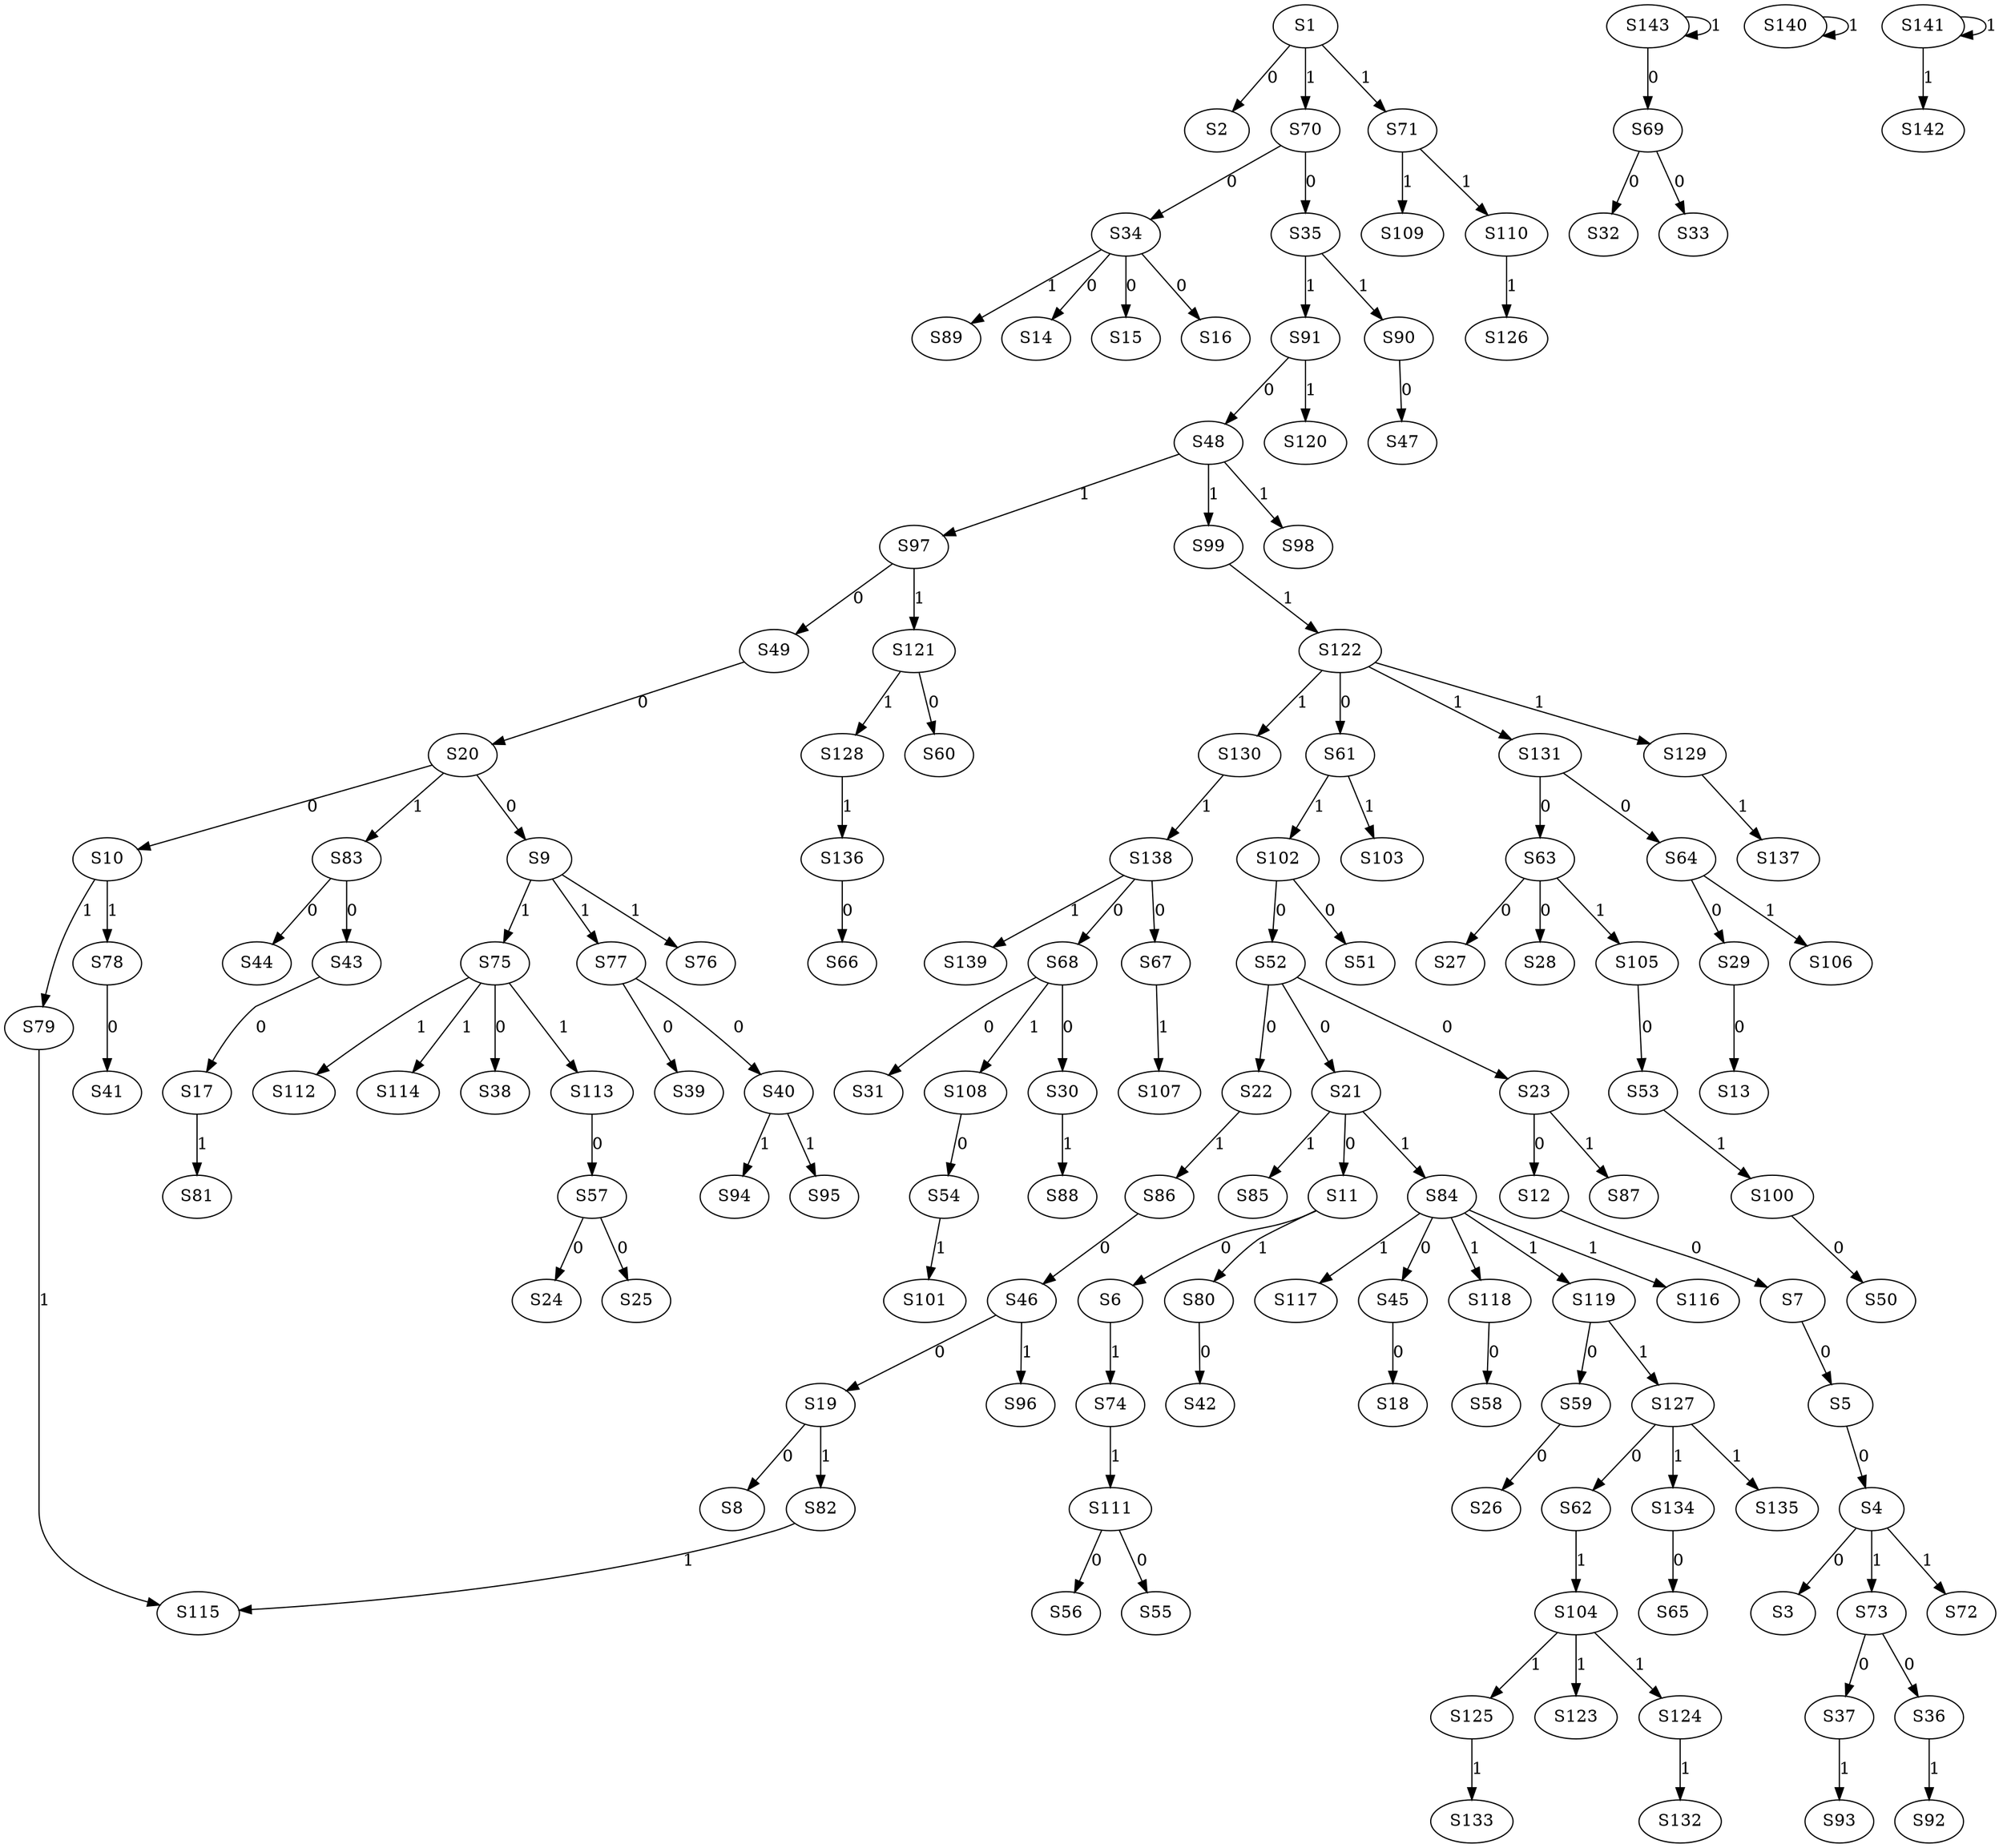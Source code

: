 strict digraph {
	S1 -> S2 [ label = 0 ];
	S4 -> S3 [ label = 0 ];
	S5 -> S4 [ label = 0 ];
	S7 -> S5 [ label = 0 ];
	S11 -> S6 [ label = 0 ];
	S12 -> S7 [ label = 0 ];
	S19 -> S8 [ label = 0 ];
	S20 -> S9 [ label = 0 ];
	S20 -> S10 [ label = 0 ];
	S21 -> S11 [ label = 0 ];
	S23 -> S12 [ label = 0 ];
	S29 -> S13 [ label = 0 ];
	S34 -> S14 [ label = 0 ];
	S34 -> S15 [ label = 0 ];
	S34 -> S16 [ label = 0 ];
	S43 -> S17 [ label = 0 ];
	S45 -> S18 [ label = 0 ];
	S46 -> S19 [ label = 0 ];
	S49 -> S20 [ label = 0 ];
	S52 -> S21 [ label = 0 ];
	S52 -> S22 [ label = 0 ];
	S52 -> S23 [ label = 0 ];
	S57 -> S24 [ label = 0 ];
	S57 -> S25 [ label = 0 ];
	S59 -> S26 [ label = 0 ];
	S63 -> S27 [ label = 0 ];
	S63 -> S28 [ label = 0 ];
	S64 -> S29 [ label = 0 ];
	S68 -> S30 [ label = 0 ];
	S68 -> S31 [ label = 0 ];
	S69 -> S32 [ label = 0 ];
	S69 -> S33 [ label = 0 ];
	S70 -> S34 [ label = 0 ];
	S70 -> S35 [ label = 0 ];
	S73 -> S36 [ label = 0 ];
	S73 -> S37 [ label = 0 ];
	S75 -> S38 [ label = 0 ];
	S77 -> S39 [ label = 0 ];
	S77 -> S40 [ label = 0 ];
	S78 -> S41 [ label = 0 ];
	S80 -> S42 [ label = 0 ];
	S83 -> S43 [ label = 0 ];
	S83 -> S44 [ label = 0 ];
	S84 -> S45 [ label = 0 ];
	S86 -> S46 [ label = 0 ];
	S90 -> S47 [ label = 0 ];
	S91 -> S48 [ label = 0 ];
	S97 -> S49 [ label = 0 ];
	S100 -> S50 [ label = 0 ];
	S102 -> S51 [ label = 0 ];
	S102 -> S52 [ label = 0 ];
	S105 -> S53 [ label = 0 ];
	S108 -> S54 [ label = 0 ];
	S111 -> S55 [ label = 0 ];
	S111 -> S56 [ label = 0 ];
	S113 -> S57 [ label = 0 ];
	S118 -> S58 [ label = 0 ];
	S119 -> S59 [ label = 0 ];
	S121 -> S60 [ label = 0 ];
	S122 -> S61 [ label = 0 ];
	S127 -> S62 [ label = 0 ];
	S131 -> S63 [ label = 0 ];
	S131 -> S64 [ label = 0 ];
	S134 -> S65 [ label = 0 ];
	S136 -> S66 [ label = 0 ];
	S138 -> S67 [ label = 0 ];
	S138 -> S68 [ label = 0 ];
	S143 -> S69 [ label = 0 ];
	S1 -> S70 [ label = 1 ];
	S1 -> S71 [ label = 1 ];
	S4 -> S72 [ label = 1 ];
	S4 -> S73 [ label = 1 ];
	S6 -> S74 [ label = 1 ];
	S9 -> S75 [ label = 1 ];
	S9 -> S76 [ label = 1 ];
	S9 -> S77 [ label = 1 ];
	S10 -> S78 [ label = 1 ];
	S10 -> S79 [ label = 1 ];
	S11 -> S80 [ label = 1 ];
	S17 -> S81 [ label = 1 ];
	S19 -> S82 [ label = 1 ];
	S20 -> S83 [ label = 1 ];
	S21 -> S84 [ label = 1 ];
	S21 -> S85 [ label = 1 ];
	S22 -> S86 [ label = 1 ];
	S23 -> S87 [ label = 1 ];
	S30 -> S88 [ label = 1 ];
	S34 -> S89 [ label = 1 ];
	S35 -> S90 [ label = 1 ];
	S35 -> S91 [ label = 1 ];
	S36 -> S92 [ label = 1 ];
	S37 -> S93 [ label = 1 ];
	S40 -> S94 [ label = 1 ];
	S40 -> S95 [ label = 1 ];
	S46 -> S96 [ label = 1 ];
	S48 -> S97 [ label = 1 ];
	S48 -> S98 [ label = 1 ];
	S48 -> S99 [ label = 1 ];
	S53 -> S100 [ label = 1 ];
	S54 -> S101 [ label = 1 ];
	S61 -> S102 [ label = 1 ];
	S61 -> S103 [ label = 1 ];
	S62 -> S104 [ label = 1 ];
	S63 -> S105 [ label = 1 ];
	S64 -> S106 [ label = 1 ];
	S67 -> S107 [ label = 1 ];
	S68 -> S108 [ label = 1 ];
	S71 -> S109 [ label = 1 ];
	S71 -> S110 [ label = 1 ];
	S74 -> S111 [ label = 1 ];
	S75 -> S112 [ label = 1 ];
	S75 -> S113 [ label = 1 ];
	S75 -> S114 [ label = 1 ];
	S82 -> S115 [ label = 1 ];
	S84 -> S116 [ label = 1 ];
	S84 -> S117 [ label = 1 ];
	S84 -> S118 [ label = 1 ];
	S84 -> S119 [ label = 1 ];
	S91 -> S120 [ label = 1 ];
	S97 -> S121 [ label = 1 ];
	S99 -> S122 [ label = 1 ];
	S104 -> S123 [ label = 1 ];
	S104 -> S124 [ label = 1 ];
	S104 -> S125 [ label = 1 ];
	S110 -> S126 [ label = 1 ];
	S119 -> S127 [ label = 1 ];
	S121 -> S128 [ label = 1 ];
	S122 -> S129 [ label = 1 ];
	S122 -> S130 [ label = 1 ];
	S122 -> S131 [ label = 1 ];
	S124 -> S132 [ label = 1 ];
	S125 -> S133 [ label = 1 ];
	S127 -> S134 [ label = 1 ];
	S127 -> S135 [ label = 1 ];
	S128 -> S136 [ label = 1 ];
	S129 -> S137 [ label = 1 ];
	S130 -> S138 [ label = 1 ];
	S138 -> S139 [ label = 1 ];
	S140 -> S140 [ label = 1 ];
	S141 -> S141 [ label = 1 ];
	S141 -> S142 [ label = 1 ];
	S143 -> S143 [ label = 1 ];
	S79 -> S115 [ label = 1 ];
}
